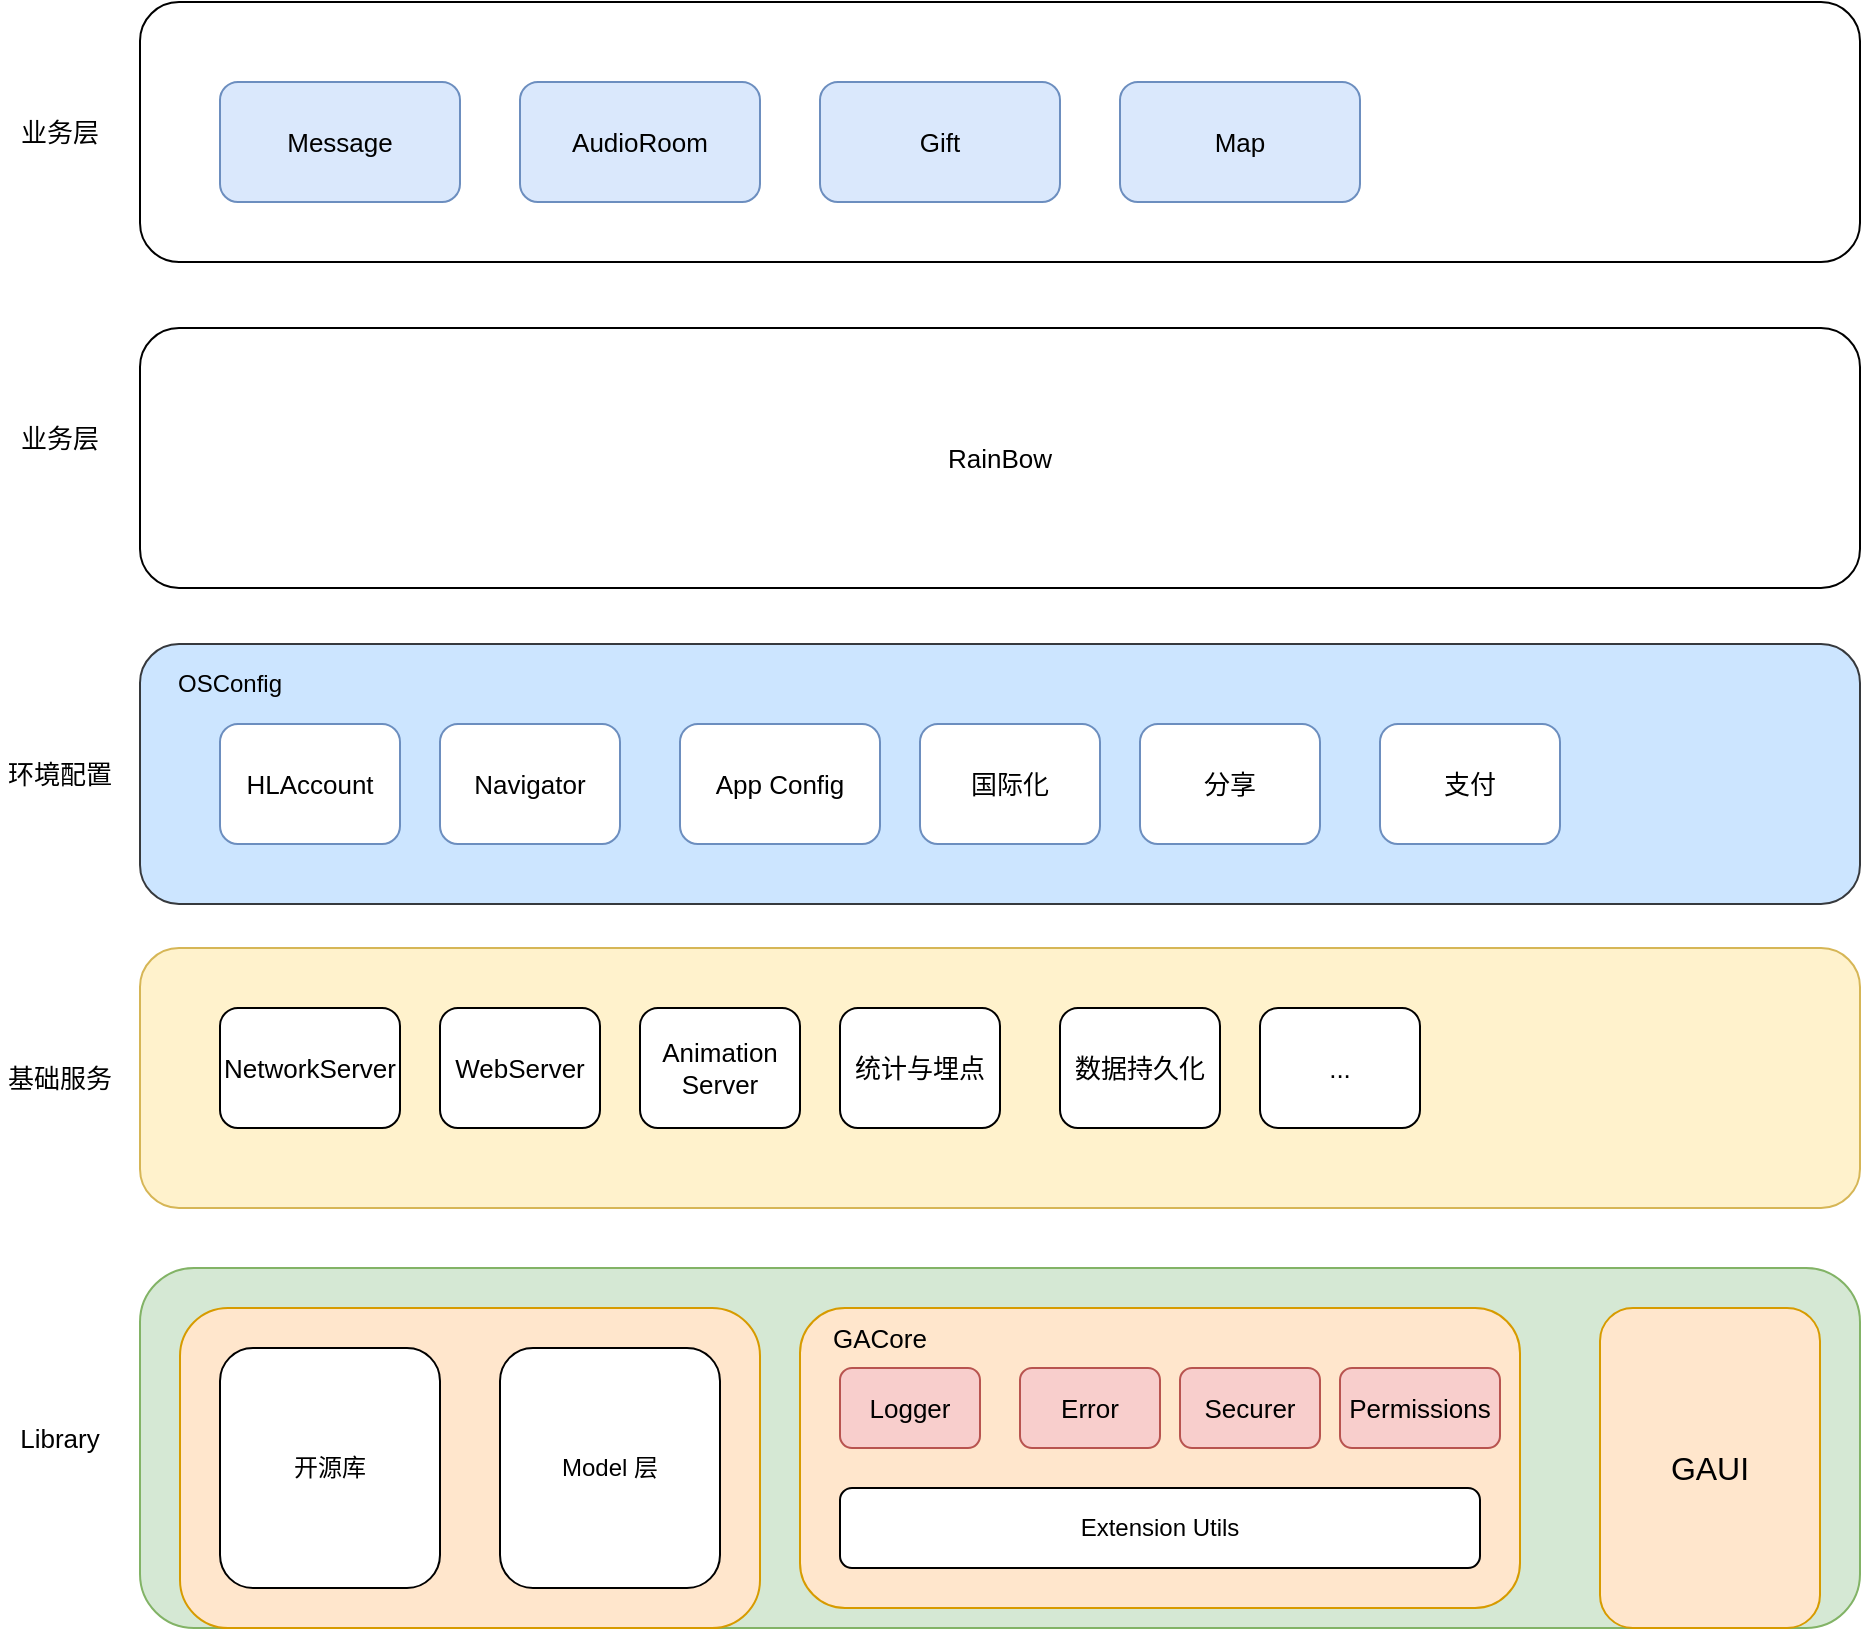 <mxfile version="21.6.3" type="github">
  <diagram name="第 1 页" id="gTYSh5Z5F53LTJaMj2N2">
    <mxGraphModel dx="1402" dy="1015" grid="1" gridSize="10" guides="1" tooltips="1" connect="1" arrows="1" fold="1" page="1" pageScale="1" pageWidth="827" pageHeight="1169" math="0" shadow="0">
      <root>
        <mxCell id="0" />
        <mxCell id="1" parent="0" />
        <mxCell id="ytE6aLvUoZLNm5oAS3VF-1" value="l" style="rounded=1;whiteSpace=wrap;html=1;fillColor=#d5e8d4;strokeColor=#82b366;align=center;verticalAlign=middle;" vertex="1" parent="1">
          <mxGeometry x="350" y="990" width="860" height="180" as="geometry" />
        </mxCell>
        <mxCell id="ytE6aLvUoZLNm5oAS3VF-41" value="" style="group;align=center;verticalAlign=middle;" vertex="1" connectable="0" parent="1">
          <mxGeometry x="280" y="357" width="920" height="130" as="geometry" />
        </mxCell>
        <mxCell id="ytE6aLvUoZLNm5oAS3VF-14" value="" style="rounded=1;whiteSpace=wrap;html=1;align=center;verticalAlign=middle;" vertex="1" parent="ytE6aLvUoZLNm5oAS3VF-41">
          <mxGeometry x="70" width="860" height="130" as="geometry" />
        </mxCell>
        <mxCell id="ytE6aLvUoZLNm5oAS3VF-15" value="业务层" style="text;html=1;strokeColor=none;fillColor=none;align=center;verticalAlign=middle;whiteSpace=wrap;rounded=0;fontSize=13;" vertex="1" parent="ytE6aLvUoZLNm5oAS3VF-41">
          <mxGeometry y="50" width="60" height="30" as="geometry" />
        </mxCell>
        <mxCell id="ytE6aLvUoZLNm5oAS3VF-16" value="Message" style="rounded=1;whiteSpace=wrap;html=1;fontSize=13;strokeColor=#6c8ebf;fillColor=#dae8fc;align=center;verticalAlign=middle;" vertex="1" parent="ytE6aLvUoZLNm5oAS3VF-41">
          <mxGeometry x="110" y="40" width="120" height="60" as="geometry" />
        </mxCell>
        <mxCell id="ytE6aLvUoZLNm5oAS3VF-17" value="AudioRoom" style="rounded=1;whiteSpace=wrap;html=1;fontSize=13;strokeColor=#6c8ebf;fillColor=#dae8fc;align=center;verticalAlign=middle;" vertex="1" parent="ytE6aLvUoZLNm5oAS3VF-41">
          <mxGeometry x="260" y="40" width="120" height="60" as="geometry" />
        </mxCell>
        <mxCell id="ytE6aLvUoZLNm5oAS3VF-18" value="Gift" style="rounded=1;whiteSpace=wrap;html=1;fontSize=13;strokeColor=#6c8ebf;fillColor=#dae8fc;align=center;verticalAlign=middle;" vertex="1" parent="ytE6aLvUoZLNm5oAS3VF-41">
          <mxGeometry x="410" y="40" width="120" height="60" as="geometry" />
        </mxCell>
        <mxCell id="ytE6aLvUoZLNm5oAS3VF-21" value="Map" style="rounded=1;whiteSpace=wrap;html=1;fontSize=13;strokeColor=#6c8ebf;fillColor=#dae8fc;align=center;verticalAlign=middle;" vertex="1" parent="ytE6aLvUoZLNm5oAS3VF-41">
          <mxGeometry x="560" y="40" width="120" height="60" as="geometry" />
        </mxCell>
        <mxCell id="ytE6aLvUoZLNm5oAS3VF-42" value="" style="group;align=center;verticalAlign=middle;" vertex="1" connectable="0" parent="1">
          <mxGeometry x="280" y="678" width="930" height="130" as="geometry" />
        </mxCell>
        <mxCell id="ytE6aLvUoZLNm5oAS3VF-8" value="" style="rounded=1;whiteSpace=wrap;html=1;fillColor=#cce5ff;strokeColor=#36393d;align=center;verticalAlign=middle;" vertex="1" parent="ytE6aLvUoZLNm5oAS3VF-42">
          <mxGeometry x="70" width="860" height="130" as="geometry" />
        </mxCell>
        <mxCell id="ytE6aLvUoZLNm5oAS3VF-9" value="环境配置" style="text;html=1;strokeColor=none;fillColor=none;align=center;verticalAlign=middle;whiteSpace=wrap;rounded=0;fontSize=13;" vertex="1" parent="ytE6aLvUoZLNm5oAS3VF-42">
          <mxGeometry y="50" width="60" height="30" as="geometry" />
        </mxCell>
        <mxCell id="ytE6aLvUoZLNm5oAS3VF-10" value="HLAccount" style="rounded=1;whiteSpace=wrap;html=1;fontSize=13;strokeColor=#6c8ebf;fillColor=#FFFFFF;align=center;verticalAlign=middle;" vertex="1" parent="ytE6aLvUoZLNm5oAS3VF-42">
          <mxGeometry x="110" y="40" width="90" height="60" as="geometry" />
        </mxCell>
        <mxCell id="ytE6aLvUoZLNm5oAS3VF-11" value="国际化" style="rounded=1;whiteSpace=wrap;html=1;fontSize=13;strokeColor=#6c8ebf;fillColor=#FFFFFF;align=center;verticalAlign=middle;" vertex="1" parent="ytE6aLvUoZLNm5oAS3VF-42">
          <mxGeometry x="460" y="40" width="90" height="60" as="geometry" />
        </mxCell>
        <mxCell id="ytE6aLvUoZLNm5oAS3VF-12" value="Navigator" style="rounded=1;whiteSpace=wrap;html=1;fontSize=13;strokeColor=#6c8ebf;fillColor=#FFFFFF;align=center;verticalAlign=middle;" vertex="1" parent="ytE6aLvUoZLNm5oAS3VF-42">
          <mxGeometry x="220" y="40" width="90" height="60" as="geometry" />
        </mxCell>
        <mxCell id="ytE6aLvUoZLNm5oAS3VF-13" value="App Config" style="rounded=1;whiteSpace=wrap;html=1;fontSize=13;strokeColor=#6c8ebf;fillColor=#FFFFFF;align=center;verticalAlign=middle;" vertex="1" parent="ytE6aLvUoZLNm5oAS3VF-42">
          <mxGeometry x="340" y="40" width="100" height="60" as="geometry" />
        </mxCell>
        <mxCell id="ytE6aLvUoZLNm5oAS3VF-22" value="OSConfig" style="text;html=1;strokeColor=none;fillColor=none;align=center;verticalAlign=middle;whiteSpace=wrap;rounded=0;" vertex="1" parent="ytE6aLvUoZLNm5oAS3VF-42">
          <mxGeometry x="70" y="10" width="90" height="20" as="geometry" />
        </mxCell>
        <mxCell id="ytE6aLvUoZLNm5oAS3VF-39" value="分享" style="rounded=1;whiteSpace=wrap;html=1;fontSize=13;strokeColor=#6c8ebf;fillColor=#FFFFFF;align=center;verticalAlign=middle;" vertex="1" parent="ytE6aLvUoZLNm5oAS3VF-42">
          <mxGeometry x="570" y="40" width="90" height="60" as="geometry" />
        </mxCell>
        <mxCell id="ytE6aLvUoZLNm5oAS3VF-40" value="支付" style="rounded=1;whiteSpace=wrap;html=1;fontSize=13;strokeColor=#6c8ebf;fillColor=#FFFFFF;align=center;verticalAlign=middle;" vertex="1" parent="ytE6aLvUoZLNm5oAS3VF-42">
          <mxGeometry x="690" y="40" width="90" height="60" as="geometry" />
        </mxCell>
        <mxCell id="ytE6aLvUoZLNm5oAS3VF-43" value="" style="group;align=center;verticalAlign=middle;" vertex="1" connectable="0" parent="1">
          <mxGeometry x="280" y="830" width="930" height="130" as="geometry" />
        </mxCell>
        <mxCell id="ytE6aLvUoZLNm5oAS3VF-2" value="" style="rounded=1;whiteSpace=wrap;html=1;fillColor=#fff2cc;strokeColor=#d6b656;align=center;verticalAlign=middle;" vertex="1" parent="ytE6aLvUoZLNm5oAS3VF-43">
          <mxGeometry x="70" width="860" height="130" as="geometry" />
        </mxCell>
        <mxCell id="ytE6aLvUoZLNm5oAS3VF-3" value="NetworkServer" style="rounded=1;whiteSpace=wrap;html=1;fontSize=13;strokeColor=default;align=center;verticalAlign=middle;" vertex="1" parent="ytE6aLvUoZLNm5oAS3VF-43">
          <mxGeometry x="110" y="30" width="90" height="60" as="geometry" />
        </mxCell>
        <mxCell id="ytE6aLvUoZLNm5oAS3VF-4" value="WebServer" style="rounded=1;whiteSpace=wrap;html=1;fontSize=13;strokeColor=default;align=center;verticalAlign=middle;" vertex="1" parent="ytE6aLvUoZLNm5oAS3VF-43">
          <mxGeometry x="220" y="30" width="80" height="60" as="geometry" />
        </mxCell>
        <mxCell id="ytE6aLvUoZLNm5oAS3VF-5" value="Animation&lt;br&gt;Server" style="rounded=1;whiteSpace=wrap;html=1;fontSize=13;strokeColor=default;align=center;verticalAlign=middle;" vertex="1" parent="ytE6aLvUoZLNm5oAS3VF-43">
          <mxGeometry x="320" y="30" width="80" height="60" as="geometry" />
        </mxCell>
        <mxCell id="ytE6aLvUoZLNm5oAS3VF-6" value="统计与埋点" style="rounded=1;whiteSpace=wrap;html=1;fontSize=13;strokeColor=default;align=center;verticalAlign=middle;" vertex="1" parent="ytE6aLvUoZLNm5oAS3VF-43">
          <mxGeometry x="420" y="30" width="80" height="60" as="geometry" />
        </mxCell>
        <mxCell id="ytE6aLvUoZLNm5oAS3VF-7" value="基础服务" style="text;html=1;strokeColor=none;fillColor=none;align=center;verticalAlign=middle;whiteSpace=wrap;rounded=0;fontSize=13;" vertex="1" parent="ytE6aLvUoZLNm5oAS3VF-43">
          <mxGeometry y="50" width="60" height="30" as="geometry" />
        </mxCell>
        <mxCell id="ytE6aLvUoZLNm5oAS3VF-20" value="数据持久化" style="rounded=1;whiteSpace=wrap;html=1;fontSize=13;strokeColor=default;align=center;verticalAlign=middle;" vertex="1" parent="ytE6aLvUoZLNm5oAS3VF-43">
          <mxGeometry x="530" y="30" width="80" height="60" as="geometry" />
        </mxCell>
        <mxCell id="ytE6aLvUoZLNm5oAS3VF-28" value="..." style="rounded=1;whiteSpace=wrap;html=1;fontSize=13;strokeColor=default;align=center;verticalAlign=middle;" vertex="1" parent="ytE6aLvUoZLNm5oAS3VF-43">
          <mxGeometry x="630" y="30" width="80" height="60" as="geometry" />
        </mxCell>
        <mxCell id="ytE6aLvUoZLNm5oAS3VF-44" value="" style="group;align=center;verticalAlign=middle;" vertex="1" connectable="0" parent="1">
          <mxGeometry x="280" y="1010" width="910" height="160" as="geometry" />
        </mxCell>
        <mxCell id="ytE6aLvUoZLNm5oAS3VF-19" value="Library" style="text;html=1;strokeColor=none;fillColor=none;align=center;verticalAlign=middle;whiteSpace=wrap;rounded=0;fontSize=13;" vertex="1" parent="ytE6aLvUoZLNm5oAS3VF-44">
          <mxGeometry y="50" width="60" height="30" as="geometry" />
        </mxCell>
        <mxCell id="ytE6aLvUoZLNm5oAS3VF-23" value="" style="group;align=center;verticalAlign=middle;" vertex="1" connectable="0" parent="ytE6aLvUoZLNm5oAS3VF-44">
          <mxGeometry x="90" width="290" height="160" as="geometry" />
        </mxCell>
        <mxCell id="ytE6aLvUoZLNm5oAS3VF-24" value="" style="group;align=center;verticalAlign=middle;" vertex="1" connectable="0" parent="ytE6aLvUoZLNm5oAS3VF-23">
          <mxGeometry width="290" height="160" as="geometry" />
        </mxCell>
        <mxCell id="ytE6aLvUoZLNm5oAS3VF-25" value="" style="rounded=1;whiteSpace=wrap;html=1;fontSize=16;strokeColor=#d79b00;fillColor=#ffe6cc;align=center;verticalAlign=middle;" vertex="1" parent="ytE6aLvUoZLNm5oAS3VF-24">
          <mxGeometry width="290" height="160" as="geometry" />
        </mxCell>
        <mxCell id="ytE6aLvUoZLNm5oAS3VF-26" value="开源库" style="rounded=1;whiteSpace=wrap;html=1;align=center;verticalAlign=middle;" vertex="1" parent="ytE6aLvUoZLNm5oAS3VF-24">
          <mxGeometry x="20" y="20" width="110" height="120" as="geometry" />
        </mxCell>
        <mxCell id="ytE6aLvUoZLNm5oAS3VF-27" value="Model 层" style="rounded=1;whiteSpace=wrap;html=1;align=center;verticalAlign=middle;" vertex="1" parent="ytE6aLvUoZLNm5oAS3VF-24">
          <mxGeometry x="160" y="20" width="110" height="120" as="geometry" />
        </mxCell>
        <mxCell id="ytE6aLvUoZLNm5oAS3VF-29" value="" style="group;align=center;verticalAlign=middle;" vertex="1" connectable="0" parent="ytE6aLvUoZLNm5oAS3VF-44">
          <mxGeometry x="800" width="110" height="160" as="geometry" />
        </mxCell>
        <mxCell id="ytE6aLvUoZLNm5oAS3VF-30" value="GAUI" style="rounded=1;whiteSpace=wrap;html=1;fontSize=16;strokeColor=#d79b00;fillColor=#ffe6cc;align=center;verticalAlign=middle;" vertex="1" parent="ytE6aLvUoZLNm5oAS3VF-29">
          <mxGeometry width="110" height="160" as="geometry" />
        </mxCell>
        <mxCell id="ytE6aLvUoZLNm5oAS3VF-31" value="" style="group;align=center;verticalAlign=middle;" vertex="1" connectable="0" parent="ytE6aLvUoZLNm5oAS3VF-44">
          <mxGeometry x="400" width="360" height="150" as="geometry" />
        </mxCell>
        <mxCell id="ytE6aLvUoZLNm5oAS3VF-32" value="" style="rounded=1;whiteSpace=wrap;html=1;fontSize=16;strokeColor=#d79b00;fillColor=#ffe6cc;align=center;verticalAlign=middle;" vertex="1" parent="ytE6aLvUoZLNm5oAS3VF-31">
          <mxGeometry width="360" height="150" as="geometry" />
        </mxCell>
        <mxCell id="ytE6aLvUoZLNm5oAS3VF-33" value="GACore" style="text;html=1;strokeColor=none;fillColor=none;align=center;verticalAlign=middle;whiteSpace=wrap;rounded=0;fontSize=13;" vertex="1" parent="ytE6aLvUoZLNm5oAS3VF-31">
          <mxGeometry x="10" width="60" height="30" as="geometry" />
        </mxCell>
        <mxCell id="ytE6aLvUoZLNm5oAS3VF-34" value="Extension Utils" style="rounded=1;whiteSpace=wrap;html=1;align=center;verticalAlign=middle;" vertex="1" parent="ytE6aLvUoZLNm5oAS3VF-31">
          <mxGeometry x="20" y="90" width="320" height="40" as="geometry" />
        </mxCell>
        <mxCell id="ytE6aLvUoZLNm5oAS3VF-35" value="Error" style="rounded=1;whiteSpace=wrap;html=1;fontSize=13;strokeColor=#b85450;fillColor=#f8cecc;flipH=0;align=center;verticalAlign=middle;" vertex="1" parent="ytE6aLvUoZLNm5oAS3VF-31">
          <mxGeometry x="110" y="30" width="70" height="40" as="geometry" />
        </mxCell>
        <mxCell id="ytE6aLvUoZLNm5oAS3VF-36" value="Logger" style="rounded=1;whiteSpace=wrap;html=1;fontSize=13;strokeColor=#b85450;fillColor=#f8cecc;flipH=0;align=center;verticalAlign=middle;" vertex="1" parent="ytE6aLvUoZLNm5oAS3VF-31">
          <mxGeometry x="20" y="30" width="70" height="40" as="geometry" />
        </mxCell>
        <mxCell id="ytE6aLvUoZLNm5oAS3VF-37" value="Securer" style="rounded=1;whiteSpace=wrap;html=1;fontSize=13;strokeColor=#b85450;fillColor=#f8cecc;flipH=0;align=center;verticalAlign=middle;" vertex="1" parent="ytE6aLvUoZLNm5oAS3VF-31">
          <mxGeometry x="190" y="30" width="70" height="40" as="geometry" />
        </mxCell>
        <mxCell id="ytE6aLvUoZLNm5oAS3VF-38" value="Permissions" style="rounded=1;whiteSpace=wrap;html=1;fontSize=13;strokeColor=#b85450;fillColor=#f8cecc;flipH=0;align=center;verticalAlign=middle;" vertex="1" parent="ytE6aLvUoZLNm5oAS3VF-31">
          <mxGeometry x="270" y="30" width="80" height="40" as="geometry" />
        </mxCell>
        <mxCell id="ytE6aLvUoZLNm5oAS3VF-46" value="RainBow" style="rounded=1;whiteSpace=wrap;html=1;fontSize=13;align=center;verticalAlign=middle;" vertex="1" parent="1">
          <mxGeometry x="350" y="520" width="860" height="130" as="geometry" />
        </mxCell>
        <mxCell id="ytE6aLvUoZLNm5oAS3VF-47" value="业务层" style="text;html=1;strokeColor=none;fillColor=none;align=center;verticalAlign=middle;whiteSpace=wrap;rounded=0;fontSize=13;" vertex="1" parent="1">
          <mxGeometry x="280" y="560" width="60" height="30" as="geometry" />
        </mxCell>
      </root>
    </mxGraphModel>
  </diagram>
</mxfile>
